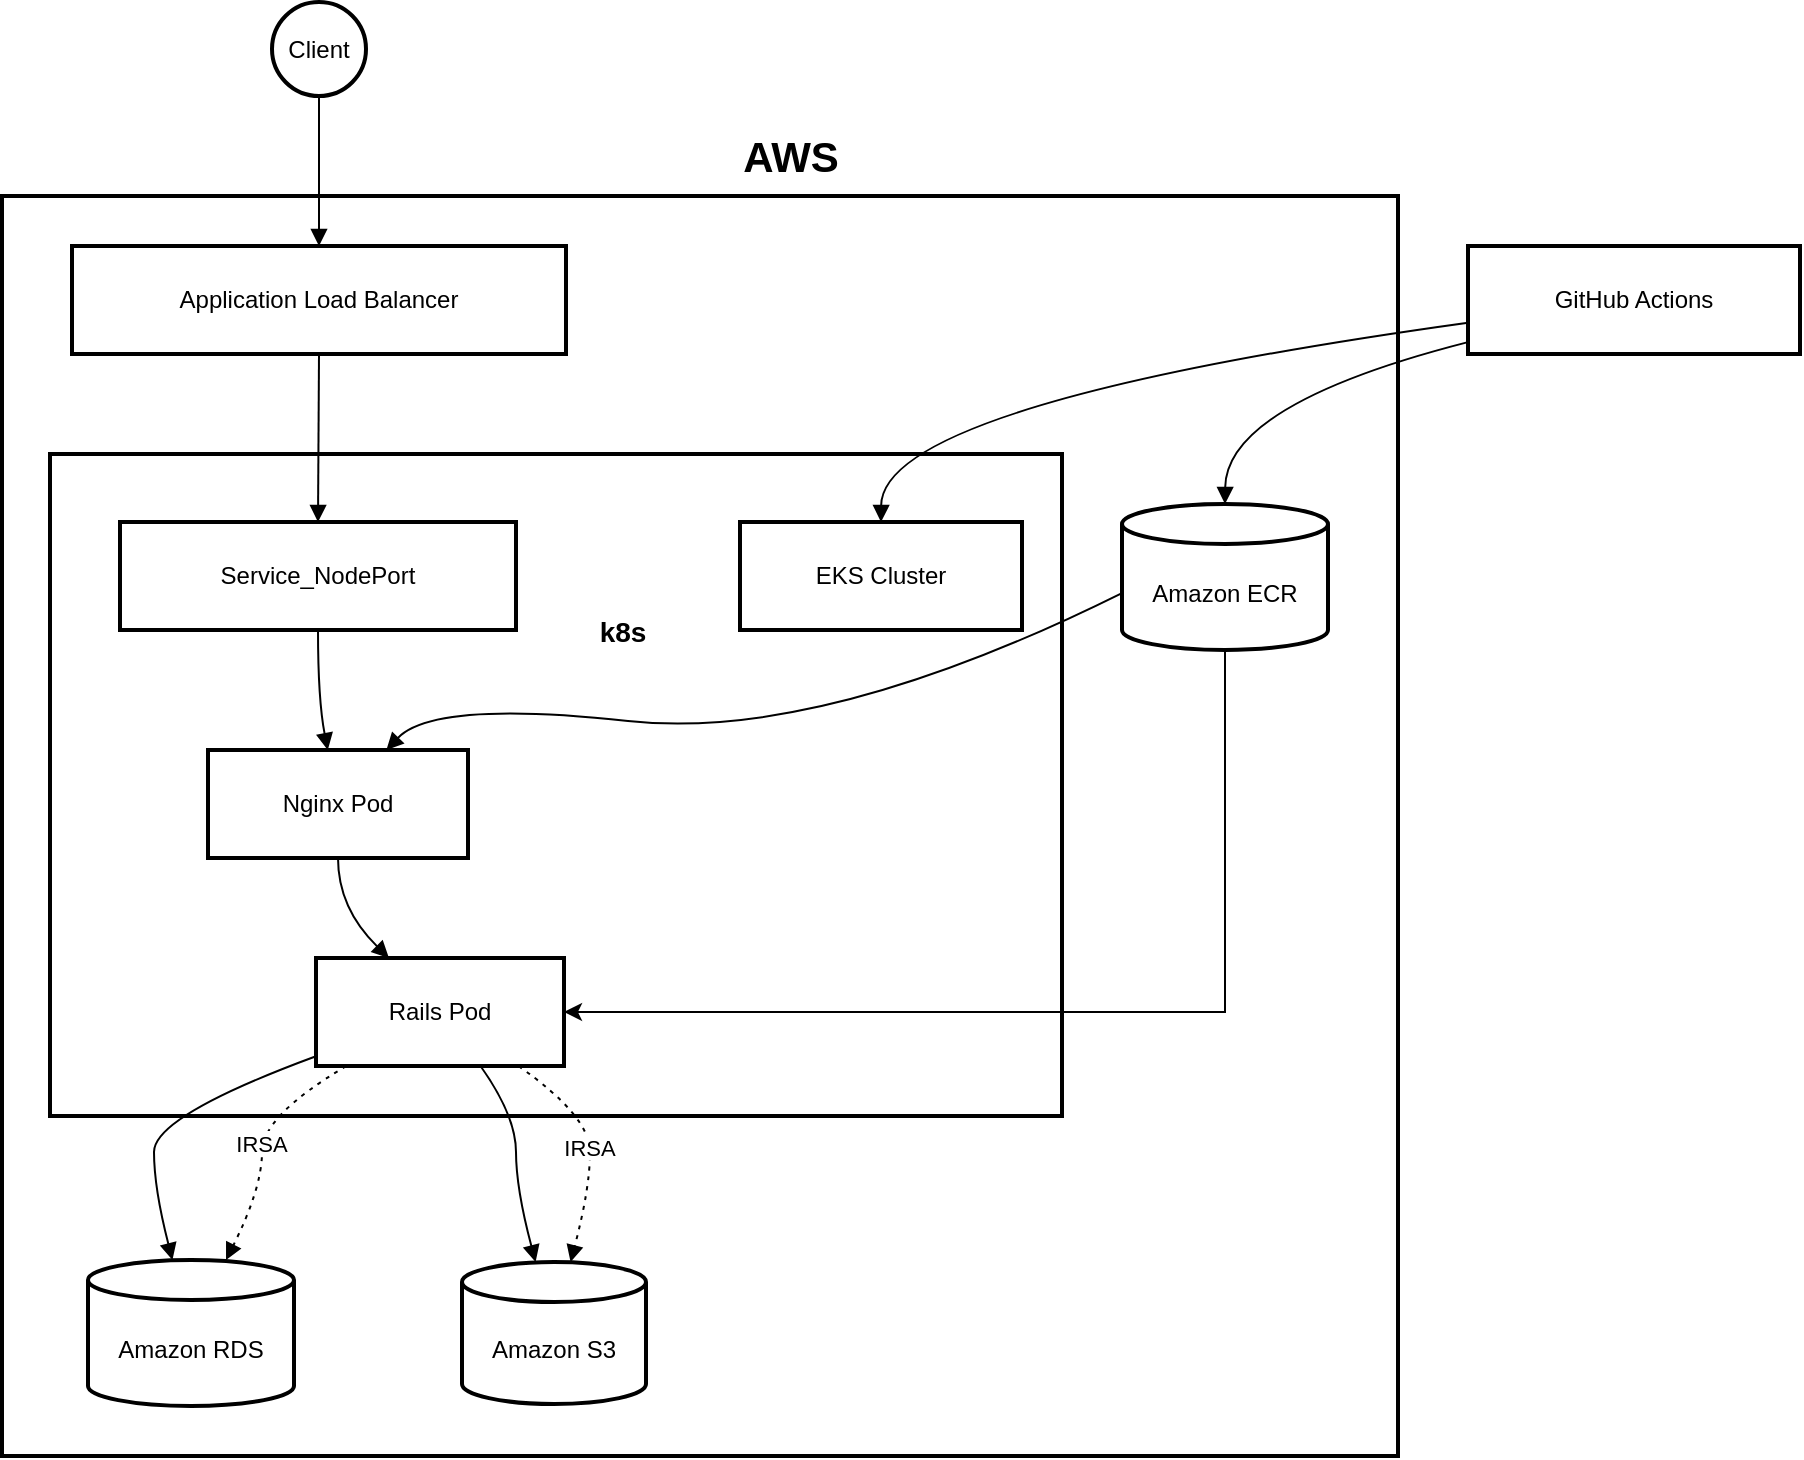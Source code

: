 <mxfile version="26.2.1">
  <diagram name="Page-1" id="8E8iF4HCeSLBtAPHDV2s">
    <mxGraphModel dx="1857" dy="1200" grid="1" gridSize="10" guides="1" tooltips="1" connect="1" arrows="1" fold="1" page="1" pageScale="1" pageWidth="827" pageHeight="1169" math="0" shadow="0">
      <root>
        <mxCell id="0" />
        <mxCell id="1" parent="0" />
        <mxCell id="UrT-R7ICKshtuGDuVVqT-1" value="" style="whiteSpace=wrap;strokeWidth=2;" vertex="1" parent="1">
          <mxGeometry x="20" y="317" width="698" height="630" as="geometry" />
        </mxCell>
        <mxCell id="UrT-R7ICKshtuGDuVVqT-2" value="" style="whiteSpace=wrap;strokeWidth=2;" vertex="1" parent="1">
          <mxGeometry x="44" y="446" width="506" height="331" as="geometry" />
        </mxCell>
        <mxCell id="UrT-R7ICKshtuGDuVVqT-3" value="Client" style="ellipse;aspect=fixed;strokeWidth=2;whiteSpace=wrap;" vertex="1" parent="1">
          <mxGeometry x="155" y="220" width="47" height="47" as="geometry" />
        </mxCell>
        <mxCell id="UrT-R7ICKshtuGDuVVqT-4" value="Application Load Balancer" style="whiteSpace=wrap;strokeWidth=2;" vertex="1" parent="1">
          <mxGeometry x="55" y="342" width="247" height="54" as="geometry" />
        </mxCell>
        <mxCell id="UrT-R7ICKshtuGDuVVqT-5" value="EKS Cluster" style="whiteSpace=wrap;strokeWidth=2;" vertex="1" parent="1">
          <mxGeometry x="389" y="480" width="141" height="54" as="geometry" />
        </mxCell>
        <mxCell id="UrT-R7ICKshtuGDuVVqT-6" value="Nginx Pod" style="whiteSpace=wrap;strokeWidth=2;" vertex="1" parent="1">
          <mxGeometry x="123" y="594" width="130" height="54" as="geometry" />
        </mxCell>
        <mxCell id="UrT-R7ICKshtuGDuVVqT-7" value="Rails Pod" style="whiteSpace=wrap;strokeWidth=2;" vertex="1" parent="1">
          <mxGeometry x="177" y="698" width="124" height="54" as="geometry" />
        </mxCell>
        <mxCell id="UrT-R7ICKshtuGDuVVqT-8" value="Service_NodePort" style="whiteSpace=wrap;strokeWidth=2;" vertex="1" parent="1">
          <mxGeometry x="79" y="480" width="198" height="54" as="geometry" />
        </mxCell>
        <mxCell id="UrT-R7ICKshtuGDuVVqT-9" value="Amazon RDS" style="shape=cylinder3;boundedLbl=1;backgroundOutline=1;size=10;strokeWidth=2;whiteSpace=wrap;" vertex="1" parent="1">
          <mxGeometry x="63" y="849" width="103" height="73" as="geometry" />
        </mxCell>
        <mxCell id="UrT-R7ICKshtuGDuVVqT-10" value="Amazon S3" style="shape=cylinder3;boundedLbl=1;backgroundOutline=1;size=10;strokeWidth=2;whiteSpace=wrap;" vertex="1" parent="1">
          <mxGeometry x="250" y="850" width="92" height="71" as="geometry" />
        </mxCell>
        <mxCell id="UrT-R7ICKshtuGDuVVqT-25" style="edgeStyle=orthogonalEdgeStyle;rounded=0;orthogonalLoop=1;jettySize=auto;html=1;entryX=1;entryY=0.5;entryDx=0;entryDy=0;" edge="1" parent="1" source="UrT-R7ICKshtuGDuVVqT-11" target="UrT-R7ICKshtuGDuVVqT-7">
          <mxGeometry relative="1" as="geometry">
            <Array as="points">
              <mxPoint x="632" y="725" />
            </Array>
          </mxGeometry>
        </mxCell>
        <mxCell id="UrT-R7ICKshtuGDuVVqT-11" value="Amazon ECR" style="shape=cylinder3;boundedLbl=1;backgroundOutline=1;size=10;strokeWidth=2;whiteSpace=wrap;" vertex="1" parent="1">
          <mxGeometry x="580" y="471" width="103" height="73" as="geometry" />
        </mxCell>
        <mxCell id="UrT-R7ICKshtuGDuVVqT-12" value="GitHub Actions" style="whiteSpace=wrap;strokeWidth=2;" vertex="1" parent="1">
          <mxGeometry x="753" y="342" width="166" height="54" as="geometry" />
        </mxCell>
        <mxCell id="UrT-R7ICKshtuGDuVVqT-13" value="" style="curved=1;startArrow=none;endArrow=block;exitX=0.5;exitY=1;entryX=0.5;entryY=0;rounded=0;" edge="1" parent="1" source="UrT-R7ICKshtuGDuVVqT-3" target="UrT-R7ICKshtuGDuVVqT-4">
          <mxGeometry relative="1" as="geometry">
            <Array as="points" />
          </mxGeometry>
        </mxCell>
        <mxCell id="UrT-R7ICKshtuGDuVVqT-14" value="" style="curved=1;startArrow=none;endArrow=block;exitX=0.5;exitY=1;entryX=0.5;entryY=0;rounded=0;" edge="1" parent="1" source="UrT-R7ICKshtuGDuVVqT-4" target="UrT-R7ICKshtuGDuVVqT-8">
          <mxGeometry relative="1" as="geometry">
            <Array as="points" />
          </mxGeometry>
        </mxCell>
        <mxCell id="UrT-R7ICKshtuGDuVVqT-15" value="" style="curved=1;startArrow=none;endArrow=block;exitX=0.5;exitY=1;entryX=0.46;entryY=-0.01;rounded=0;" edge="1" parent="1" source="UrT-R7ICKshtuGDuVVqT-8" target="UrT-R7ICKshtuGDuVVqT-6">
          <mxGeometry relative="1" as="geometry">
            <Array as="points">
              <mxPoint x="178" y="569" />
            </Array>
          </mxGeometry>
        </mxCell>
        <mxCell id="UrT-R7ICKshtuGDuVVqT-16" value="" style="curved=1;startArrow=none;endArrow=block;exitX=0.5;exitY=0.99;entryX=0.29;entryY=-0.01;rounded=0;" edge="1" parent="1" source="UrT-R7ICKshtuGDuVVqT-6" target="UrT-R7ICKshtuGDuVVqT-7">
          <mxGeometry relative="1" as="geometry">
            <Array as="points">
              <mxPoint x="188" y="673" />
            </Array>
          </mxGeometry>
        </mxCell>
        <mxCell id="UrT-R7ICKshtuGDuVVqT-17" value="" style="curved=1;startArrow=none;endArrow=block;exitX=0;exitY=0.91;entryX=0.41;entryY=0;rounded=0;" edge="1" parent="1" source="UrT-R7ICKshtuGDuVVqT-7" target="UrT-R7ICKshtuGDuVVqT-9">
          <mxGeometry relative="1" as="geometry">
            <Array as="points">
              <mxPoint x="96" y="777" />
              <mxPoint x="96" y="813" />
            </Array>
          </mxGeometry>
        </mxCell>
        <mxCell id="UrT-R7ICKshtuGDuVVqT-18" value="" style="curved=1;startArrow=none;endArrow=block;exitX=0.66;exitY=0.99;entryX=0.4;entryY=0;rounded=0;" edge="1" parent="1" source="UrT-R7ICKshtuGDuVVqT-7" target="UrT-R7ICKshtuGDuVVqT-10">
          <mxGeometry relative="1" as="geometry">
            <Array as="points">
              <mxPoint x="277" y="777" />
              <mxPoint x="277" y="813" />
            </Array>
          </mxGeometry>
        </mxCell>
        <mxCell id="UrT-R7ICKshtuGDuVVqT-19" value="" style="curved=1;startArrow=none;endArrow=block;exitX=0;exitY=0.89;entryX=0.5;entryY=0;rounded=0;" edge="1" parent="1" source="UrT-R7ICKshtuGDuVVqT-12" target="UrT-R7ICKshtuGDuVVqT-11">
          <mxGeometry relative="1" as="geometry">
            <Array as="points">
              <mxPoint x="632" y="421" />
            </Array>
          </mxGeometry>
        </mxCell>
        <mxCell id="UrT-R7ICKshtuGDuVVqT-20" value="" style="curved=1;startArrow=none;endArrow=block;exitX=0;exitY=0.71;entryX=0.5;entryY=0;rounded=0;" edge="1" parent="1" source="UrT-R7ICKshtuGDuVVqT-12" target="UrT-R7ICKshtuGDuVVqT-5">
          <mxGeometry relative="1" as="geometry">
            <Array as="points">
              <mxPoint x="460" y="421" />
            </Array>
          </mxGeometry>
        </mxCell>
        <mxCell id="UrT-R7ICKshtuGDuVVqT-22" value="" style="curved=1;startArrow=none;endArrow=block;exitX=0;exitY=0.61;entryX=0.69;entryY=-0.01;rounded=0;" edge="1" parent="1" source="UrT-R7ICKshtuGDuVVqT-11" target="UrT-R7ICKshtuGDuVVqT-6">
          <mxGeometry relative="1" as="geometry">
            <Array as="points">
              <mxPoint x="430" y="590" />
              <mxPoint x="236" y="569" />
            </Array>
          </mxGeometry>
        </mxCell>
        <mxCell id="UrT-R7ICKshtuGDuVVqT-23" value="IRSA" style="curved=1;dashed=1;dashPattern=2 3;startArrow=none;endArrow=block;exitX=0.81;exitY=0.99;entryX=0.59;entryY=0;rounded=0;" edge="1" parent="1" source="UrT-R7ICKshtuGDuVVqT-7" target="UrT-R7ICKshtuGDuVVqT-10">
          <mxGeometry relative="1" as="geometry">
            <Array as="points">
              <mxPoint x="314" y="777" />
              <mxPoint x="314" y="813" />
            </Array>
          </mxGeometry>
        </mxCell>
        <mxCell id="UrT-R7ICKshtuGDuVVqT-24" value="IRSA" style="curved=1;dashed=1;dashPattern=2 3;startArrow=none;endArrow=block;exitX=0.13;exitY=0.99;entryX=0.67;entryY=0;rounded=0;" edge="1" parent="1" source="UrT-R7ICKshtuGDuVVqT-7" target="UrT-R7ICKshtuGDuVVqT-9">
          <mxGeometry relative="1" as="geometry">
            <Array as="points">
              <mxPoint x="150" y="777" />
              <mxPoint x="150" y="813" />
            </Array>
          </mxGeometry>
        </mxCell>
        <mxCell id="UrT-R7ICKshtuGDuVVqT-26" value="&lt;b&gt;AWS&lt;/b&gt;" style="text;html=1;align=center;verticalAlign=middle;resizable=0;points=[];autosize=1;strokeColor=none;fillColor=none;fontSize=21;" vertex="1" parent="1">
          <mxGeometry x="379" y="277" width="70" height="40" as="geometry" />
        </mxCell>
        <mxCell id="UrT-R7ICKshtuGDuVVqT-27" value="&lt;b&gt;k8s&lt;/b&gt;" style="text;html=1;align=center;verticalAlign=middle;resizable=0;points=[];autosize=1;strokeColor=none;fillColor=none;fontSize=14;" vertex="1" parent="1">
          <mxGeometry x="305" y="520" width="50" height="30" as="geometry" />
        </mxCell>
      </root>
    </mxGraphModel>
  </diagram>
</mxfile>
